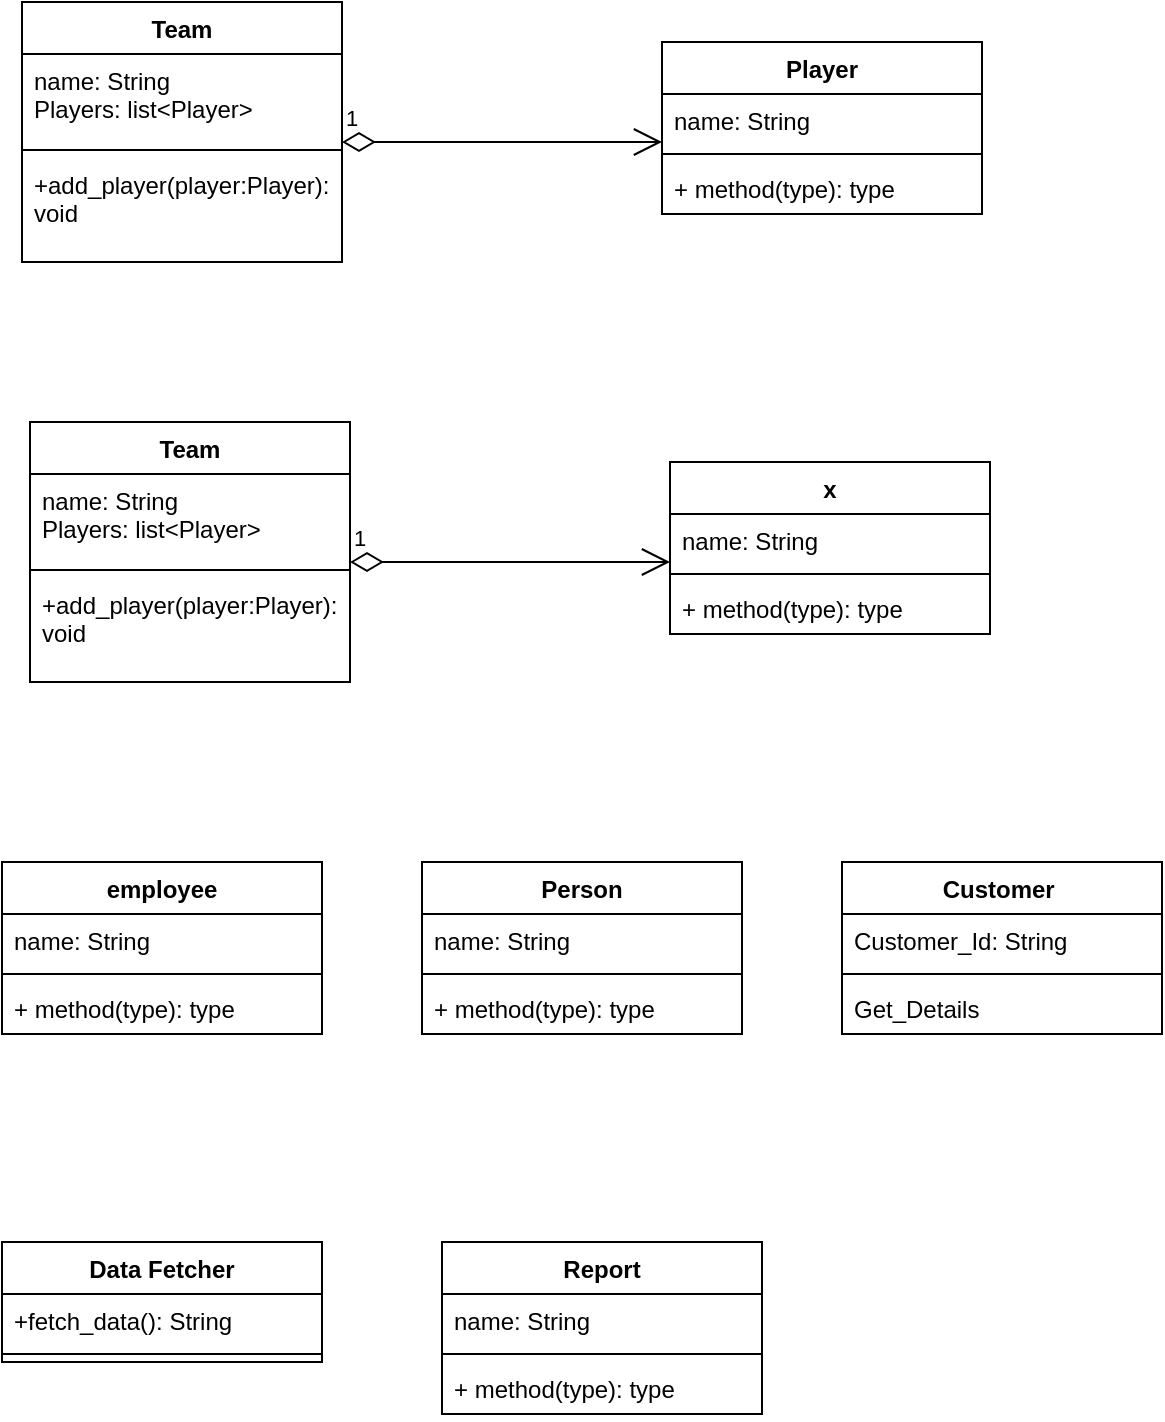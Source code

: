 <mxfile version="24.4.9" type="github">
  <diagram name="Page-1" id="NFnq2UyMWY60HhKBpvbN">
    <mxGraphModel dx="797" dy="493" grid="1" gridSize="10" guides="1" tooltips="1" connect="1" arrows="1" fold="1" page="1" pageScale="1" pageWidth="827" pageHeight="1169" math="0" shadow="0">
      <root>
        <mxCell id="0" />
        <mxCell id="1" parent="0" />
        <mxCell id="X00_nqCSKrZsOr6cOd-I-1" value="Player" style="swimlane;fontStyle=1;align=center;verticalAlign=top;childLayout=stackLayout;horizontal=1;startSize=26;horizontalStack=0;resizeParent=1;resizeParentMax=0;resizeLast=0;collapsible=1;marginBottom=0;whiteSpace=wrap;html=1;" vertex="1" parent="1">
          <mxGeometry x="490" y="210" width="160" height="86" as="geometry" />
        </mxCell>
        <mxCell id="X00_nqCSKrZsOr6cOd-I-2" value="name: String" style="text;strokeColor=none;fillColor=none;align=left;verticalAlign=top;spacingLeft=4;spacingRight=4;overflow=hidden;rotatable=0;points=[[0,0.5],[1,0.5]];portConstraint=eastwest;whiteSpace=wrap;html=1;" vertex="1" parent="X00_nqCSKrZsOr6cOd-I-1">
          <mxGeometry y="26" width="160" height="26" as="geometry" />
        </mxCell>
        <mxCell id="X00_nqCSKrZsOr6cOd-I-3" value="" style="line;strokeWidth=1;fillColor=none;align=left;verticalAlign=middle;spacingTop=-1;spacingLeft=3;spacingRight=3;rotatable=0;labelPosition=right;points=[];portConstraint=eastwest;strokeColor=inherit;" vertex="1" parent="X00_nqCSKrZsOr6cOd-I-1">
          <mxGeometry y="52" width="160" height="8" as="geometry" />
        </mxCell>
        <mxCell id="X00_nqCSKrZsOr6cOd-I-4" value="+ method(type): type" style="text;strokeColor=none;fillColor=none;align=left;verticalAlign=top;spacingLeft=4;spacingRight=4;overflow=hidden;rotatable=0;points=[[0,0.5],[1,0.5]];portConstraint=eastwest;whiteSpace=wrap;html=1;" vertex="1" parent="X00_nqCSKrZsOr6cOd-I-1">
          <mxGeometry y="60" width="160" height="26" as="geometry" />
        </mxCell>
        <mxCell id="X00_nqCSKrZsOr6cOd-I-9" value="Team" style="swimlane;fontStyle=1;align=center;verticalAlign=top;childLayout=stackLayout;horizontal=1;startSize=26;horizontalStack=0;resizeParent=1;resizeParentMax=0;resizeLast=0;collapsible=1;marginBottom=0;whiteSpace=wrap;html=1;" vertex="1" parent="1">
          <mxGeometry x="170" y="190" width="160" height="130" as="geometry" />
        </mxCell>
        <mxCell id="X00_nqCSKrZsOr6cOd-I-10" value="name: String&lt;div&gt;Players: list&amp;lt;Player&amp;gt;&lt;/div&gt;" style="text;strokeColor=none;fillColor=none;align=left;verticalAlign=top;spacingLeft=4;spacingRight=4;overflow=hidden;rotatable=0;points=[[0,0.5],[1,0.5]];portConstraint=eastwest;whiteSpace=wrap;html=1;" vertex="1" parent="X00_nqCSKrZsOr6cOd-I-9">
          <mxGeometry y="26" width="160" height="44" as="geometry" />
        </mxCell>
        <mxCell id="X00_nqCSKrZsOr6cOd-I-11" value="" style="line;strokeWidth=1;fillColor=none;align=left;verticalAlign=middle;spacingTop=-1;spacingLeft=3;spacingRight=3;rotatable=0;labelPosition=right;points=[];portConstraint=eastwest;strokeColor=inherit;" vertex="1" parent="X00_nqCSKrZsOr6cOd-I-9">
          <mxGeometry y="70" width="160" height="8" as="geometry" />
        </mxCell>
        <mxCell id="X00_nqCSKrZsOr6cOd-I-12" value="+add_player(player:Player): void" style="text;strokeColor=none;fillColor=none;align=left;verticalAlign=top;spacingLeft=4;spacingRight=4;overflow=hidden;rotatable=0;points=[[0,0.5],[1,0.5]];portConstraint=eastwest;whiteSpace=wrap;html=1;" vertex="1" parent="X00_nqCSKrZsOr6cOd-I-9">
          <mxGeometry y="78" width="160" height="52" as="geometry" />
        </mxCell>
        <mxCell id="X00_nqCSKrZsOr6cOd-I-15" value="1" style="endArrow=open;html=1;endSize=12;startArrow=diamondThin;startSize=14;startFill=0;edgeStyle=orthogonalEdgeStyle;align=left;verticalAlign=bottom;rounded=0;" edge="1" parent="1">
          <mxGeometry x="-1" y="3" relative="1" as="geometry">
            <mxPoint x="330" y="260" as="sourcePoint" />
            <mxPoint x="490" y="260" as="targetPoint" />
          </mxGeometry>
        </mxCell>
        <mxCell id="X00_nqCSKrZsOr6cOd-I-21" value="x" style="swimlane;fontStyle=1;align=center;verticalAlign=top;childLayout=stackLayout;horizontal=1;startSize=26;horizontalStack=0;resizeParent=1;resizeParentMax=0;resizeLast=0;collapsible=1;marginBottom=0;whiteSpace=wrap;html=1;" vertex="1" parent="1">
          <mxGeometry x="494" y="420" width="160" height="86" as="geometry" />
        </mxCell>
        <mxCell id="X00_nqCSKrZsOr6cOd-I-22" value="name: String" style="text;strokeColor=none;fillColor=none;align=left;verticalAlign=top;spacingLeft=4;spacingRight=4;overflow=hidden;rotatable=0;points=[[0,0.5],[1,0.5]];portConstraint=eastwest;whiteSpace=wrap;html=1;" vertex="1" parent="X00_nqCSKrZsOr6cOd-I-21">
          <mxGeometry y="26" width="160" height="26" as="geometry" />
        </mxCell>
        <mxCell id="X00_nqCSKrZsOr6cOd-I-23" value="" style="line;strokeWidth=1;fillColor=none;align=left;verticalAlign=middle;spacingTop=-1;spacingLeft=3;spacingRight=3;rotatable=0;labelPosition=right;points=[];portConstraint=eastwest;strokeColor=inherit;" vertex="1" parent="X00_nqCSKrZsOr6cOd-I-21">
          <mxGeometry y="52" width="160" height="8" as="geometry" />
        </mxCell>
        <mxCell id="X00_nqCSKrZsOr6cOd-I-24" value="+ method(type): type" style="text;strokeColor=none;fillColor=none;align=left;verticalAlign=top;spacingLeft=4;spacingRight=4;overflow=hidden;rotatable=0;points=[[0,0.5],[1,0.5]];portConstraint=eastwest;whiteSpace=wrap;html=1;" vertex="1" parent="X00_nqCSKrZsOr6cOd-I-21">
          <mxGeometry y="60" width="160" height="26" as="geometry" />
        </mxCell>
        <mxCell id="X00_nqCSKrZsOr6cOd-I-25" value="Team" style="swimlane;fontStyle=1;align=center;verticalAlign=top;childLayout=stackLayout;horizontal=1;startSize=26;horizontalStack=0;resizeParent=1;resizeParentMax=0;resizeLast=0;collapsible=1;marginBottom=0;whiteSpace=wrap;html=1;" vertex="1" parent="1">
          <mxGeometry x="174" y="400" width="160" height="130" as="geometry" />
        </mxCell>
        <mxCell id="X00_nqCSKrZsOr6cOd-I-26" value="name: String&lt;div&gt;Players: list&amp;lt;Player&amp;gt;&lt;/div&gt;" style="text;strokeColor=none;fillColor=none;align=left;verticalAlign=top;spacingLeft=4;spacingRight=4;overflow=hidden;rotatable=0;points=[[0,0.5],[1,0.5]];portConstraint=eastwest;whiteSpace=wrap;html=1;" vertex="1" parent="X00_nqCSKrZsOr6cOd-I-25">
          <mxGeometry y="26" width="160" height="44" as="geometry" />
        </mxCell>
        <mxCell id="X00_nqCSKrZsOr6cOd-I-27" value="" style="line;strokeWidth=1;fillColor=none;align=left;verticalAlign=middle;spacingTop=-1;spacingLeft=3;spacingRight=3;rotatable=0;labelPosition=right;points=[];portConstraint=eastwest;strokeColor=inherit;" vertex="1" parent="X00_nqCSKrZsOr6cOd-I-25">
          <mxGeometry y="70" width="160" height="8" as="geometry" />
        </mxCell>
        <mxCell id="X00_nqCSKrZsOr6cOd-I-28" value="+add_player(player:Player): void" style="text;strokeColor=none;fillColor=none;align=left;verticalAlign=top;spacingLeft=4;spacingRight=4;overflow=hidden;rotatable=0;points=[[0,0.5],[1,0.5]];portConstraint=eastwest;whiteSpace=wrap;html=1;" vertex="1" parent="X00_nqCSKrZsOr6cOd-I-25">
          <mxGeometry y="78" width="160" height="52" as="geometry" />
        </mxCell>
        <mxCell id="X00_nqCSKrZsOr6cOd-I-29" value="1" style="endArrow=open;html=1;endSize=12;startArrow=diamondThin;startSize=14;startFill=0;edgeStyle=orthogonalEdgeStyle;align=left;verticalAlign=bottom;rounded=0;" edge="1" parent="1">
          <mxGeometry x="-1" y="3" relative="1" as="geometry">
            <mxPoint x="334" y="470" as="sourcePoint" />
            <mxPoint x="494" y="470" as="targetPoint" />
          </mxGeometry>
        </mxCell>
        <mxCell id="X00_nqCSKrZsOr6cOd-I-30" value="employee" style="swimlane;fontStyle=1;align=center;verticalAlign=top;childLayout=stackLayout;horizontal=1;startSize=26;horizontalStack=0;resizeParent=1;resizeParentMax=0;resizeLast=0;collapsible=1;marginBottom=0;whiteSpace=wrap;html=1;" vertex="1" parent="1">
          <mxGeometry x="160" y="620" width="160" height="86" as="geometry" />
        </mxCell>
        <mxCell id="X00_nqCSKrZsOr6cOd-I-31" value="name: String" style="text;strokeColor=none;fillColor=none;align=left;verticalAlign=top;spacingLeft=4;spacingRight=4;overflow=hidden;rotatable=0;points=[[0,0.5],[1,0.5]];portConstraint=eastwest;whiteSpace=wrap;html=1;" vertex="1" parent="X00_nqCSKrZsOr6cOd-I-30">
          <mxGeometry y="26" width="160" height="26" as="geometry" />
        </mxCell>
        <mxCell id="X00_nqCSKrZsOr6cOd-I-32" value="" style="line;strokeWidth=1;fillColor=none;align=left;verticalAlign=middle;spacingTop=-1;spacingLeft=3;spacingRight=3;rotatable=0;labelPosition=right;points=[];portConstraint=eastwest;strokeColor=inherit;" vertex="1" parent="X00_nqCSKrZsOr6cOd-I-30">
          <mxGeometry y="52" width="160" height="8" as="geometry" />
        </mxCell>
        <mxCell id="X00_nqCSKrZsOr6cOd-I-33" value="+ method(type): type" style="text;strokeColor=none;fillColor=none;align=left;verticalAlign=top;spacingLeft=4;spacingRight=4;overflow=hidden;rotatable=0;points=[[0,0.5],[1,0.5]];portConstraint=eastwest;whiteSpace=wrap;html=1;" vertex="1" parent="X00_nqCSKrZsOr6cOd-I-30">
          <mxGeometry y="60" width="160" height="26" as="geometry" />
        </mxCell>
        <mxCell id="X00_nqCSKrZsOr6cOd-I-34" value="Person" style="swimlane;fontStyle=1;align=center;verticalAlign=top;childLayout=stackLayout;horizontal=1;startSize=26;horizontalStack=0;resizeParent=1;resizeParentMax=0;resizeLast=0;collapsible=1;marginBottom=0;whiteSpace=wrap;html=1;" vertex="1" parent="1">
          <mxGeometry x="370" y="620" width="160" height="86" as="geometry" />
        </mxCell>
        <mxCell id="X00_nqCSKrZsOr6cOd-I-35" value="name: String" style="text;strokeColor=none;fillColor=none;align=left;verticalAlign=top;spacingLeft=4;spacingRight=4;overflow=hidden;rotatable=0;points=[[0,0.5],[1,0.5]];portConstraint=eastwest;whiteSpace=wrap;html=1;" vertex="1" parent="X00_nqCSKrZsOr6cOd-I-34">
          <mxGeometry y="26" width="160" height="26" as="geometry" />
        </mxCell>
        <mxCell id="X00_nqCSKrZsOr6cOd-I-36" value="" style="line;strokeWidth=1;fillColor=none;align=left;verticalAlign=middle;spacingTop=-1;spacingLeft=3;spacingRight=3;rotatable=0;labelPosition=right;points=[];portConstraint=eastwest;strokeColor=inherit;" vertex="1" parent="X00_nqCSKrZsOr6cOd-I-34">
          <mxGeometry y="52" width="160" height="8" as="geometry" />
        </mxCell>
        <mxCell id="X00_nqCSKrZsOr6cOd-I-37" value="+ method(type): type" style="text;strokeColor=none;fillColor=none;align=left;verticalAlign=top;spacingLeft=4;spacingRight=4;overflow=hidden;rotatable=0;points=[[0,0.5],[1,0.5]];portConstraint=eastwest;whiteSpace=wrap;html=1;" vertex="1" parent="X00_nqCSKrZsOr6cOd-I-34">
          <mxGeometry y="60" width="160" height="26" as="geometry" />
        </mxCell>
        <mxCell id="X00_nqCSKrZsOr6cOd-I-38" value="Customer&amp;nbsp;" style="swimlane;fontStyle=1;align=center;verticalAlign=top;childLayout=stackLayout;horizontal=1;startSize=26;horizontalStack=0;resizeParent=1;resizeParentMax=0;resizeLast=0;collapsible=1;marginBottom=0;whiteSpace=wrap;html=1;" vertex="1" parent="1">
          <mxGeometry x="580" y="620" width="160" height="86" as="geometry" />
        </mxCell>
        <mxCell id="X00_nqCSKrZsOr6cOd-I-39" value="Customer_Id: String" style="text;strokeColor=none;fillColor=none;align=left;verticalAlign=top;spacingLeft=4;spacingRight=4;overflow=hidden;rotatable=0;points=[[0,0.5],[1,0.5]];portConstraint=eastwest;whiteSpace=wrap;html=1;" vertex="1" parent="X00_nqCSKrZsOr6cOd-I-38">
          <mxGeometry y="26" width="160" height="26" as="geometry" />
        </mxCell>
        <mxCell id="X00_nqCSKrZsOr6cOd-I-40" value="" style="line;strokeWidth=1;fillColor=none;align=left;verticalAlign=middle;spacingTop=-1;spacingLeft=3;spacingRight=3;rotatable=0;labelPosition=right;points=[];portConstraint=eastwest;strokeColor=inherit;" vertex="1" parent="X00_nqCSKrZsOr6cOd-I-38">
          <mxGeometry y="52" width="160" height="8" as="geometry" />
        </mxCell>
        <mxCell id="X00_nqCSKrZsOr6cOd-I-41" value="Get_Details&amp;nbsp;" style="text;strokeColor=none;fillColor=none;align=left;verticalAlign=top;spacingLeft=4;spacingRight=4;overflow=hidden;rotatable=0;points=[[0,0.5],[1,0.5]];portConstraint=eastwest;whiteSpace=wrap;html=1;" vertex="1" parent="X00_nqCSKrZsOr6cOd-I-38">
          <mxGeometry y="60" width="160" height="26" as="geometry" />
        </mxCell>
        <mxCell id="X00_nqCSKrZsOr6cOd-I-42" value="Data Fetcher" style="swimlane;fontStyle=1;align=center;verticalAlign=top;childLayout=stackLayout;horizontal=1;startSize=26;horizontalStack=0;resizeParent=1;resizeParentMax=0;resizeLast=0;collapsible=1;marginBottom=0;whiteSpace=wrap;html=1;" vertex="1" parent="1">
          <mxGeometry x="160" y="810" width="160" height="60" as="geometry" />
        </mxCell>
        <mxCell id="X00_nqCSKrZsOr6cOd-I-43" value="+fetch_data(): String&amp;nbsp;" style="text;strokeColor=none;fillColor=none;align=left;verticalAlign=top;spacingLeft=4;spacingRight=4;overflow=hidden;rotatable=0;points=[[0,0.5],[1,0.5]];portConstraint=eastwest;whiteSpace=wrap;html=1;" vertex="1" parent="X00_nqCSKrZsOr6cOd-I-42">
          <mxGeometry y="26" width="160" height="26" as="geometry" />
        </mxCell>
        <mxCell id="X00_nqCSKrZsOr6cOd-I-44" value="" style="line;strokeWidth=1;fillColor=none;align=left;verticalAlign=middle;spacingTop=-1;spacingLeft=3;spacingRight=3;rotatable=0;labelPosition=right;points=[];portConstraint=eastwest;strokeColor=inherit;" vertex="1" parent="X00_nqCSKrZsOr6cOd-I-42">
          <mxGeometry y="52" width="160" height="8" as="geometry" />
        </mxCell>
        <mxCell id="X00_nqCSKrZsOr6cOd-I-46" value="Report" style="swimlane;fontStyle=1;align=center;verticalAlign=top;childLayout=stackLayout;horizontal=1;startSize=26;horizontalStack=0;resizeParent=1;resizeParentMax=0;resizeLast=0;collapsible=1;marginBottom=0;whiteSpace=wrap;html=1;" vertex="1" parent="1">
          <mxGeometry x="380" y="810" width="160" height="86" as="geometry" />
        </mxCell>
        <mxCell id="X00_nqCSKrZsOr6cOd-I-47" value="name: String" style="text;strokeColor=none;fillColor=none;align=left;verticalAlign=top;spacingLeft=4;spacingRight=4;overflow=hidden;rotatable=0;points=[[0,0.5],[1,0.5]];portConstraint=eastwest;whiteSpace=wrap;html=1;" vertex="1" parent="X00_nqCSKrZsOr6cOd-I-46">
          <mxGeometry y="26" width="160" height="26" as="geometry" />
        </mxCell>
        <mxCell id="X00_nqCSKrZsOr6cOd-I-48" value="" style="line;strokeWidth=1;fillColor=none;align=left;verticalAlign=middle;spacingTop=-1;spacingLeft=3;spacingRight=3;rotatable=0;labelPosition=right;points=[];portConstraint=eastwest;strokeColor=inherit;" vertex="1" parent="X00_nqCSKrZsOr6cOd-I-46">
          <mxGeometry y="52" width="160" height="8" as="geometry" />
        </mxCell>
        <mxCell id="X00_nqCSKrZsOr6cOd-I-49" value="+ method(type): type" style="text;strokeColor=none;fillColor=none;align=left;verticalAlign=top;spacingLeft=4;spacingRight=4;overflow=hidden;rotatable=0;points=[[0,0.5],[1,0.5]];portConstraint=eastwest;whiteSpace=wrap;html=1;" vertex="1" parent="X00_nqCSKrZsOr6cOd-I-46">
          <mxGeometry y="60" width="160" height="26" as="geometry" />
        </mxCell>
      </root>
    </mxGraphModel>
  </diagram>
</mxfile>
